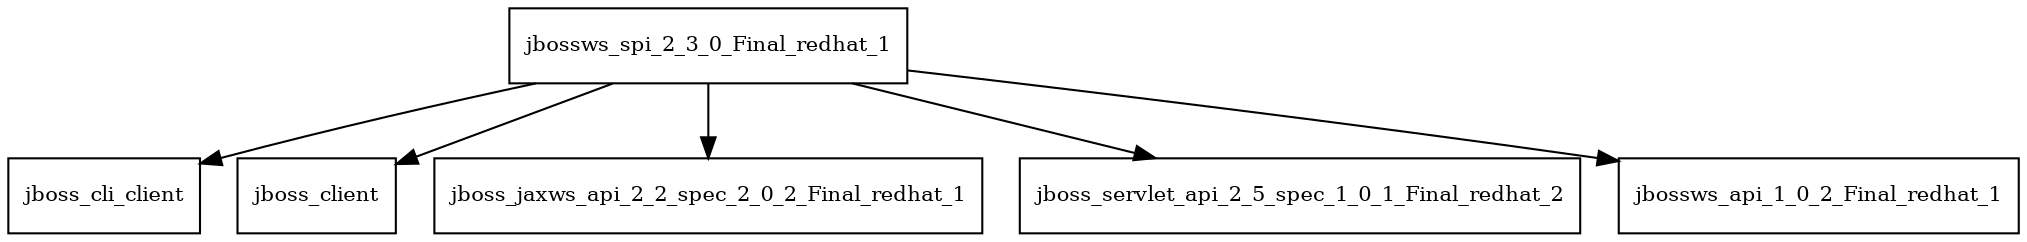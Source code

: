 digraph jbossws_spi_2_3_0_Final_redhat_1_dependencies {
  node [shape = box, fontsize=10.0];
  jbossws_spi_2_3_0_Final_redhat_1 -> jboss_cli_client;
  jbossws_spi_2_3_0_Final_redhat_1 -> jboss_client;
  jbossws_spi_2_3_0_Final_redhat_1 -> jboss_jaxws_api_2_2_spec_2_0_2_Final_redhat_1;
  jbossws_spi_2_3_0_Final_redhat_1 -> jboss_servlet_api_2_5_spec_1_0_1_Final_redhat_2;
  jbossws_spi_2_3_0_Final_redhat_1 -> jbossws_api_1_0_2_Final_redhat_1;
}
